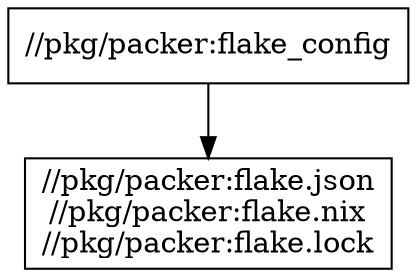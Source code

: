 digraph mygraph {
  node [shape=box];
  "//pkg/packer:flake_config"
  "//pkg/packer:flake_config" -> "//pkg/packer:flake.json\n//pkg/packer:flake.nix\n//pkg/packer:flake.lock"
  "//pkg/packer:flake.json\n//pkg/packer:flake.nix\n//pkg/packer:flake.lock"
}
